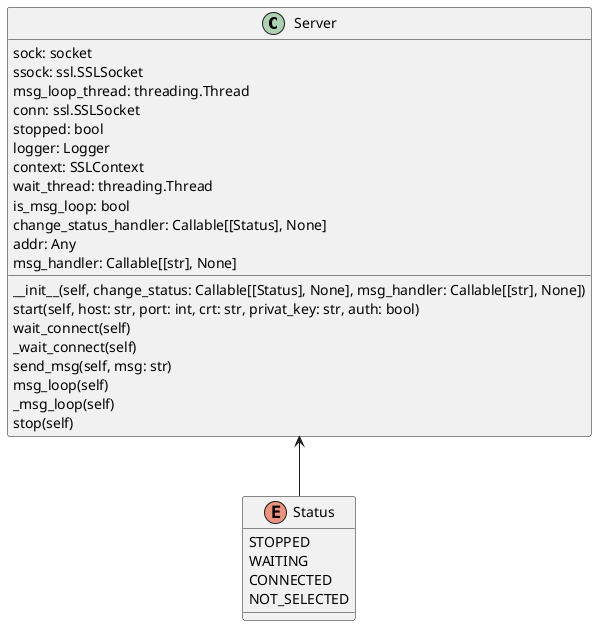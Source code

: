 @startuml
'https://plantuml.com/class-diagram

'ServerApp *-- Server

Server <-- Status

class Server {
__init__(self, change_status: Callable[[Status], None], msg_handler: Callable[[str], None])
start(self, host: str, port: int, crt: str, privat_key: str, auth: bool)
wait_connect(self)
_wait_connect(self)
send_msg(self, msg: str)
msg_loop(self)
_msg_loop(self)
stop(self)

sock: socket
ssock: ssl.SSLSocket
msg_loop_thread: threading.Thread
conn: ssl.SSLSocket
stopped: bool
logger: Logger
context: SSLContext
wait_thread: threading.Thread
is_msg_loop: bool
change_status_handler: Callable[[Status], None]
addr: Any
msg_handler: Callable[[str], None]
}

enum Status {
    STOPPED
    WAITING
    CONNECTED
    NOT_SELECTED
}

'class ServerApp {
'__init__(self)
'get_cert(self)
'
'text_label
'}

@enduml
